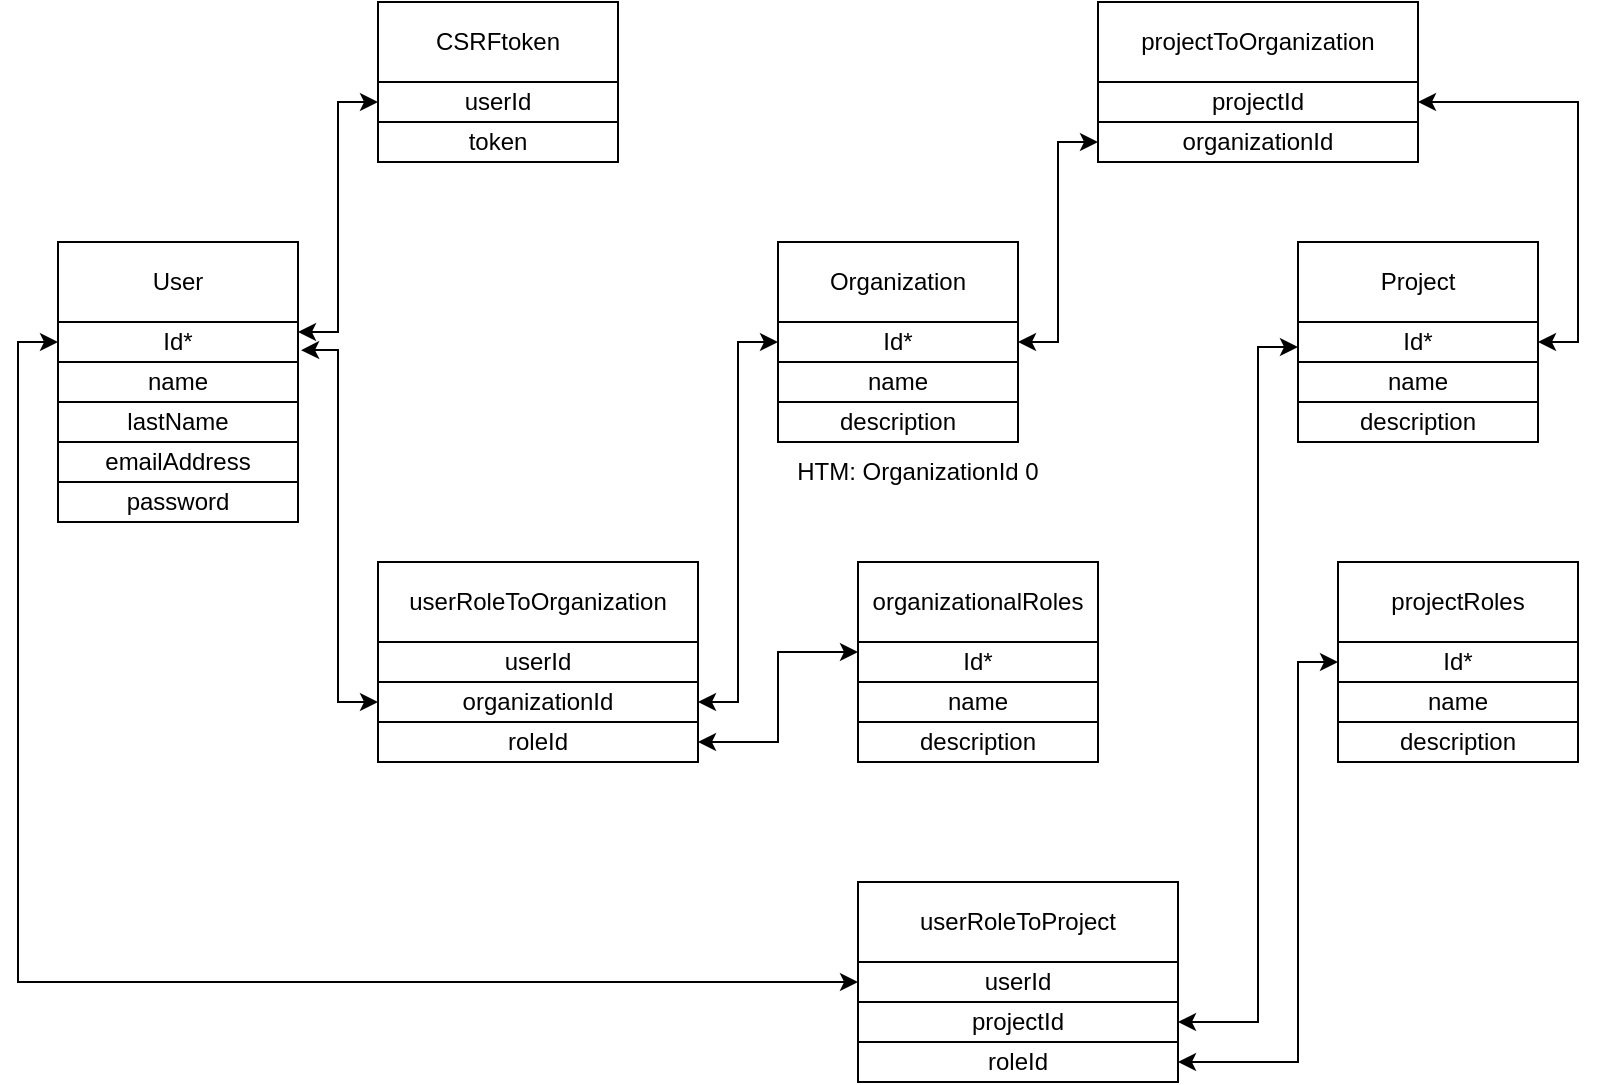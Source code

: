 <mxfile version="24.9.1">
  <diagram name="Page-1" id="1EJeCuaPRWMYo5TFj3sO">
    <mxGraphModel dx="1137" dy="726" grid="1" gridSize="10" guides="1" tooltips="1" connect="1" arrows="1" fold="1" page="1" pageScale="1" pageWidth="1169" pageHeight="827" math="0" shadow="0">
      <root>
        <mxCell id="0" />
        <mxCell id="1" parent="0" />
        <mxCell id="ynKtiJhWcqaerP6VtimJ-3" value="User" style="rounded=0;whiteSpace=wrap;html=1;" vertex="1" parent="1">
          <mxGeometry x="150" y="230" width="120" height="40" as="geometry" />
        </mxCell>
        <mxCell id="ynKtiJhWcqaerP6VtimJ-4" value="Id*" style="rounded=0;whiteSpace=wrap;html=1;" vertex="1" parent="1">
          <mxGeometry x="150" y="270" width="120" height="20" as="geometry" />
        </mxCell>
        <mxCell id="ynKtiJhWcqaerP6VtimJ-5" value="name" style="rounded=0;whiteSpace=wrap;html=1;" vertex="1" parent="1">
          <mxGeometry x="150" y="290" width="120" height="20" as="geometry" />
        </mxCell>
        <mxCell id="ynKtiJhWcqaerP6VtimJ-6" value="lastName" style="rounded=0;whiteSpace=wrap;html=1;" vertex="1" parent="1">
          <mxGeometry x="150" y="310" width="120" height="20" as="geometry" />
        </mxCell>
        <mxCell id="ynKtiJhWcqaerP6VtimJ-7" value="emailAddress" style="rounded=0;whiteSpace=wrap;html=1;" vertex="1" parent="1">
          <mxGeometry x="150" y="330" width="120" height="20" as="geometry" />
        </mxCell>
        <mxCell id="ynKtiJhWcqaerP6VtimJ-8" value="password" style="rounded=0;whiteSpace=wrap;html=1;" vertex="1" parent="1">
          <mxGeometry x="150" y="350" width="120" height="20" as="geometry" />
        </mxCell>
        <mxCell id="ynKtiJhWcqaerP6VtimJ-9" value="Organization" style="rounded=0;whiteSpace=wrap;html=1;" vertex="1" parent="1">
          <mxGeometry x="510" y="230" width="120" height="40" as="geometry" />
        </mxCell>
        <mxCell id="ynKtiJhWcqaerP6VtimJ-10" value="Id*" style="rounded=0;whiteSpace=wrap;html=1;" vertex="1" parent="1">
          <mxGeometry x="510" y="270" width="120" height="20" as="geometry" />
        </mxCell>
        <mxCell id="ynKtiJhWcqaerP6VtimJ-11" value="name" style="rounded=0;whiteSpace=wrap;html=1;" vertex="1" parent="1">
          <mxGeometry x="510" y="290" width="120" height="20" as="geometry" />
        </mxCell>
        <mxCell id="ynKtiJhWcqaerP6VtimJ-12" value="description" style="rounded=0;whiteSpace=wrap;html=1;" vertex="1" parent="1">
          <mxGeometry x="510" y="310" width="120" height="20" as="geometry" />
        </mxCell>
        <mxCell id="ynKtiJhWcqaerP6VtimJ-15" value="Project" style="rounded=0;whiteSpace=wrap;html=1;" vertex="1" parent="1">
          <mxGeometry x="770" y="230" width="120" height="40" as="geometry" />
        </mxCell>
        <mxCell id="ynKtiJhWcqaerP6VtimJ-16" value="Id*" style="rounded=0;whiteSpace=wrap;html=1;" vertex="1" parent="1">
          <mxGeometry x="770" y="270" width="120" height="20" as="geometry" />
        </mxCell>
        <mxCell id="ynKtiJhWcqaerP6VtimJ-17" value="name" style="rounded=0;whiteSpace=wrap;html=1;" vertex="1" parent="1">
          <mxGeometry x="770" y="290" width="120" height="20" as="geometry" />
        </mxCell>
        <mxCell id="ynKtiJhWcqaerP6VtimJ-18" value="description" style="rounded=0;whiteSpace=wrap;html=1;" vertex="1" parent="1">
          <mxGeometry x="770" y="310" width="120" height="20" as="geometry" />
        </mxCell>
        <mxCell id="ynKtiJhWcqaerP6VtimJ-19" value="organizationalRoles" style="rounded=0;whiteSpace=wrap;html=1;" vertex="1" parent="1">
          <mxGeometry x="550" y="390" width="120" height="40" as="geometry" />
        </mxCell>
        <mxCell id="ynKtiJhWcqaerP6VtimJ-20" value="Id*" style="rounded=0;whiteSpace=wrap;html=1;" vertex="1" parent="1">
          <mxGeometry x="550" y="430" width="120" height="20" as="geometry" />
        </mxCell>
        <mxCell id="ynKtiJhWcqaerP6VtimJ-21" value="name" style="rounded=0;whiteSpace=wrap;html=1;" vertex="1" parent="1">
          <mxGeometry x="550" y="450" width="120" height="20" as="geometry" />
        </mxCell>
        <mxCell id="ynKtiJhWcqaerP6VtimJ-22" value="description" style="rounded=0;whiteSpace=wrap;html=1;" vertex="1" parent="1">
          <mxGeometry x="550" y="470" width="120" height="20" as="geometry" />
        </mxCell>
        <mxCell id="ynKtiJhWcqaerP6VtimJ-23" value="projectToOrganization" style="rounded=0;whiteSpace=wrap;html=1;" vertex="1" parent="1">
          <mxGeometry x="670" y="110" width="160" height="40" as="geometry" />
        </mxCell>
        <mxCell id="ynKtiJhWcqaerP6VtimJ-24" value="projectId" style="rounded=0;whiteSpace=wrap;html=1;" vertex="1" parent="1">
          <mxGeometry x="670" y="150" width="160" height="20" as="geometry" />
        </mxCell>
        <mxCell id="ynKtiJhWcqaerP6VtimJ-25" value="organizationId" style="rounded=0;whiteSpace=wrap;html=1;" vertex="1" parent="1">
          <mxGeometry x="670" y="170" width="160" height="20" as="geometry" />
        </mxCell>
        <mxCell id="ynKtiJhWcqaerP6VtimJ-27" value="" style="endArrow=classic;startArrow=classic;html=1;rounded=0;exitX=0;exitY=0.5;exitDx=0;exitDy=0;entryX=1;entryY=0.5;entryDx=0;entryDy=0;" edge="1" parent="1" source="ynKtiJhWcqaerP6VtimJ-25" target="ynKtiJhWcqaerP6VtimJ-10">
          <mxGeometry width="50" height="50" relative="1" as="geometry">
            <mxPoint x="776" y="410" as="sourcePoint" />
            <mxPoint x="826" y="360" as="targetPoint" />
            <Array as="points">
              <mxPoint x="650" y="180" />
              <mxPoint x="650" y="280" />
            </Array>
          </mxGeometry>
        </mxCell>
        <mxCell id="ynKtiJhWcqaerP6VtimJ-28" value="" style="endArrow=classic;startArrow=classic;html=1;rounded=0;exitX=1;exitY=0.5;exitDx=0;exitDy=0;" edge="1" parent="1" source="ynKtiJhWcqaerP6VtimJ-24">
          <mxGeometry width="50" height="50" relative="1" as="geometry">
            <mxPoint x="686" y="440" as="sourcePoint" />
            <mxPoint x="890" y="280" as="targetPoint" />
            <Array as="points">
              <mxPoint x="910" y="160" />
              <mxPoint x="910" y="280" />
            </Array>
          </mxGeometry>
        </mxCell>
        <mxCell id="ynKtiJhWcqaerP6VtimJ-29" value="userRoleToOrganization" style="rounded=0;whiteSpace=wrap;html=1;" vertex="1" parent="1">
          <mxGeometry x="310" y="390" width="160" height="40" as="geometry" />
        </mxCell>
        <mxCell id="ynKtiJhWcqaerP6VtimJ-30" value="userId" style="rounded=0;whiteSpace=wrap;html=1;" vertex="1" parent="1">
          <mxGeometry x="310" y="430" width="160" height="20" as="geometry" />
        </mxCell>
        <mxCell id="ynKtiJhWcqaerP6VtimJ-31" value="organizationId" style="rounded=0;whiteSpace=wrap;html=1;" vertex="1" parent="1">
          <mxGeometry x="310" y="450" width="160" height="20" as="geometry" />
        </mxCell>
        <mxCell id="ynKtiJhWcqaerP6VtimJ-32" value="" style="endArrow=classic;startArrow=classic;html=1;rounded=0;entryX=1.013;entryY=0.704;entryDx=0;entryDy=0;entryPerimeter=0;" edge="1" parent="1" target="ynKtiJhWcqaerP6VtimJ-4">
          <mxGeometry width="50" height="50" relative="1" as="geometry">
            <mxPoint x="310" y="460" as="sourcePoint" />
            <mxPoint x="270" y="280" as="targetPoint" />
            <Array as="points">
              <mxPoint x="290" y="460" />
              <mxPoint x="290" y="284" />
            </Array>
          </mxGeometry>
        </mxCell>
        <mxCell id="ynKtiJhWcqaerP6VtimJ-33" value="" style="endArrow=classic;startArrow=classic;html=1;rounded=0;entryX=0;entryY=0.5;entryDx=0;entryDy=0;exitX=1;exitY=0.5;exitDx=0;exitDy=0;" edge="1" parent="1" source="ynKtiJhWcqaerP6VtimJ-31" target="ynKtiJhWcqaerP6VtimJ-10">
          <mxGeometry width="50" height="50" relative="1" as="geometry">
            <mxPoint x="470" y="430" as="sourcePoint" />
            <mxPoint x="510" y="270" as="targetPoint" />
            <Array as="points">
              <mxPoint x="490" y="460" />
              <mxPoint x="490" y="280" />
            </Array>
          </mxGeometry>
        </mxCell>
        <mxCell id="ynKtiJhWcqaerP6VtimJ-34" value="roleId" style="rounded=0;whiteSpace=wrap;html=1;" vertex="1" parent="1">
          <mxGeometry x="310" y="470" width="160" height="20" as="geometry" />
        </mxCell>
        <mxCell id="ynKtiJhWcqaerP6VtimJ-35" value="" style="endArrow=classic;startArrow=classic;html=1;rounded=0;exitX=0;exitY=0.25;exitDx=0;exitDy=0;entryX=1;entryY=0.5;entryDx=0;entryDy=0;" edge="1" parent="1" source="ynKtiJhWcqaerP6VtimJ-20" target="ynKtiJhWcqaerP6VtimJ-34">
          <mxGeometry width="50" height="50" relative="1" as="geometry">
            <mxPoint x="510" y="640" as="sourcePoint" />
            <mxPoint x="470" y="450" as="targetPoint" />
            <Array as="points">
              <mxPoint x="510" y="435" />
              <mxPoint x="510" y="480" />
              <mxPoint x="490" y="480" />
            </Array>
          </mxGeometry>
        </mxCell>
        <mxCell id="ynKtiJhWcqaerP6VtimJ-36" value="userRoleToProject" style="rounded=0;whiteSpace=wrap;html=1;" vertex="1" parent="1">
          <mxGeometry x="550" y="550" width="160" height="40" as="geometry" />
        </mxCell>
        <mxCell id="ynKtiJhWcqaerP6VtimJ-37" value="userId" style="rounded=0;whiteSpace=wrap;html=1;" vertex="1" parent="1">
          <mxGeometry x="550" y="590" width="160" height="20" as="geometry" />
        </mxCell>
        <mxCell id="ynKtiJhWcqaerP6VtimJ-38" value="projectId" style="rounded=0;whiteSpace=wrap;html=1;" vertex="1" parent="1">
          <mxGeometry x="550" y="610" width="160" height="20" as="geometry" />
        </mxCell>
        <mxCell id="ynKtiJhWcqaerP6VtimJ-39" value="roleId" style="rounded=0;whiteSpace=wrap;html=1;" vertex="1" parent="1">
          <mxGeometry x="550" y="630" width="160" height="20" as="geometry" />
        </mxCell>
        <mxCell id="ynKtiJhWcqaerP6VtimJ-40" value="projectRoles" style="rounded=0;whiteSpace=wrap;html=1;" vertex="1" parent="1">
          <mxGeometry x="790" y="390" width="120" height="40" as="geometry" />
        </mxCell>
        <mxCell id="ynKtiJhWcqaerP6VtimJ-41" value="Id*" style="rounded=0;whiteSpace=wrap;html=1;" vertex="1" parent="1">
          <mxGeometry x="790" y="430" width="120" height="20" as="geometry" />
        </mxCell>
        <mxCell id="ynKtiJhWcqaerP6VtimJ-42" value="name" style="rounded=0;whiteSpace=wrap;html=1;" vertex="1" parent="1">
          <mxGeometry x="790" y="450" width="120" height="20" as="geometry" />
        </mxCell>
        <mxCell id="ynKtiJhWcqaerP6VtimJ-43" value="description" style="rounded=0;whiteSpace=wrap;html=1;" vertex="1" parent="1">
          <mxGeometry x="790" y="470" width="120" height="20" as="geometry" />
        </mxCell>
        <mxCell id="ynKtiJhWcqaerP6VtimJ-44" value="" style="endArrow=classic;startArrow=classic;html=1;rounded=0;entryX=0;entryY=0.5;entryDx=0;entryDy=0;exitX=0;exitY=0.5;exitDx=0;exitDy=0;" edge="1" parent="1" source="ynKtiJhWcqaerP6VtimJ-37">
          <mxGeometry width="50" height="50" relative="1" as="geometry">
            <mxPoint x="110" y="460" as="sourcePoint" />
            <mxPoint x="150" y="280" as="targetPoint" />
            <Array as="points">
              <mxPoint x="130" y="600" />
              <mxPoint x="130" y="280" />
            </Array>
          </mxGeometry>
        </mxCell>
        <mxCell id="ynKtiJhWcqaerP6VtimJ-45" value="" style="endArrow=classic;startArrow=classic;html=1;rounded=0;entryX=0;entryY=0.5;entryDx=0;entryDy=0;exitX=1;exitY=0.5;exitDx=0;exitDy=0;" edge="1" parent="1" source="ynKtiJhWcqaerP6VtimJ-39" target="ynKtiJhWcqaerP6VtimJ-41">
          <mxGeometry width="50" height="50" relative="1" as="geometry">
            <mxPoint x="730" y="640" as="sourcePoint" />
            <mxPoint x="720" y="430.0" as="targetPoint" />
            <Array as="points">
              <mxPoint x="770" y="640" />
              <mxPoint x="770" y="440" />
            </Array>
          </mxGeometry>
        </mxCell>
        <mxCell id="ynKtiJhWcqaerP6VtimJ-46" value="" style="endArrow=classic;startArrow=classic;html=1;rounded=0;entryX=0;entryY=0.75;entryDx=0;entryDy=0;exitX=1;exitY=0.5;exitDx=0;exitDy=0;" edge="1" parent="1" source="ynKtiJhWcqaerP6VtimJ-38">
          <mxGeometry width="50" height="50" relative="1" as="geometry">
            <mxPoint x="730" y="617.5" as="sourcePoint" />
            <mxPoint x="770" y="282.5" as="targetPoint" />
            <Array as="points">
              <mxPoint x="750" y="620" />
              <mxPoint x="750" y="282.5" />
            </Array>
          </mxGeometry>
        </mxCell>
        <mxCell id="ynKtiJhWcqaerP6VtimJ-47" value="CSRFtoken" style="rounded=0;whiteSpace=wrap;html=1;" vertex="1" parent="1">
          <mxGeometry x="310" y="110" width="120" height="40" as="geometry" />
        </mxCell>
        <mxCell id="ynKtiJhWcqaerP6VtimJ-48" value="userId" style="rounded=0;whiteSpace=wrap;html=1;" vertex="1" parent="1">
          <mxGeometry x="310" y="150" width="120" height="20" as="geometry" />
        </mxCell>
        <mxCell id="ynKtiJhWcqaerP6VtimJ-49" value="token" style="rounded=0;whiteSpace=wrap;html=1;" vertex="1" parent="1">
          <mxGeometry x="310" y="170" width="120" height="20" as="geometry" />
        </mxCell>
        <mxCell id="ynKtiJhWcqaerP6VtimJ-51" value="" style="endArrow=classic;startArrow=classic;html=1;rounded=0;entryX=1;entryY=0.25;entryDx=0;entryDy=0;exitX=0;exitY=0.5;exitDx=0;exitDy=0;" edge="1" parent="1" source="ynKtiJhWcqaerP6VtimJ-48" target="ynKtiJhWcqaerP6VtimJ-4">
          <mxGeometry width="50" height="50" relative="1" as="geometry">
            <mxPoint x="320" y="470" as="sourcePoint" />
            <mxPoint x="282" y="294" as="targetPoint" />
            <Array as="points">
              <mxPoint x="290" y="160" />
              <mxPoint x="290" y="275" />
            </Array>
          </mxGeometry>
        </mxCell>
        <mxCell id="ynKtiJhWcqaerP6VtimJ-52" value="HTM: OrganizationId 0" style="text;html=1;align=center;verticalAlign=middle;whiteSpace=wrap;rounded=0;" vertex="1" parent="1">
          <mxGeometry x="510" y="330" width="140" height="30" as="geometry" />
        </mxCell>
      </root>
    </mxGraphModel>
  </diagram>
</mxfile>
